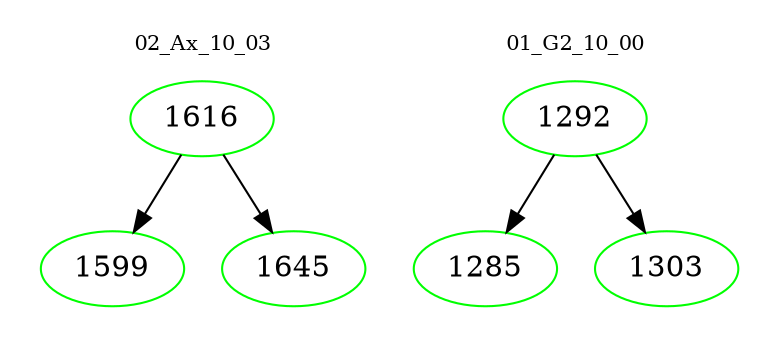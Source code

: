 digraph{
subgraph cluster_0 {
color = white
label = "02_Ax_10_03";
fontsize=10;
T0_1616 [label="1616", color="green"]
T0_1616 -> T0_1599 [color="black"]
T0_1599 [label="1599", color="green"]
T0_1616 -> T0_1645 [color="black"]
T0_1645 [label="1645", color="green"]
}
subgraph cluster_1 {
color = white
label = "01_G2_10_00";
fontsize=10;
T1_1292 [label="1292", color="green"]
T1_1292 -> T1_1285 [color="black"]
T1_1285 [label="1285", color="green"]
T1_1292 -> T1_1303 [color="black"]
T1_1303 [label="1303", color="green"]
}
}
